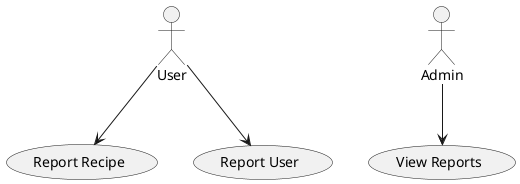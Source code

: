 @startuml
actor User
actor Admin

User --> (Report Recipe)
User --> (Report User)
Admin --> (View Reports)
@enduml 